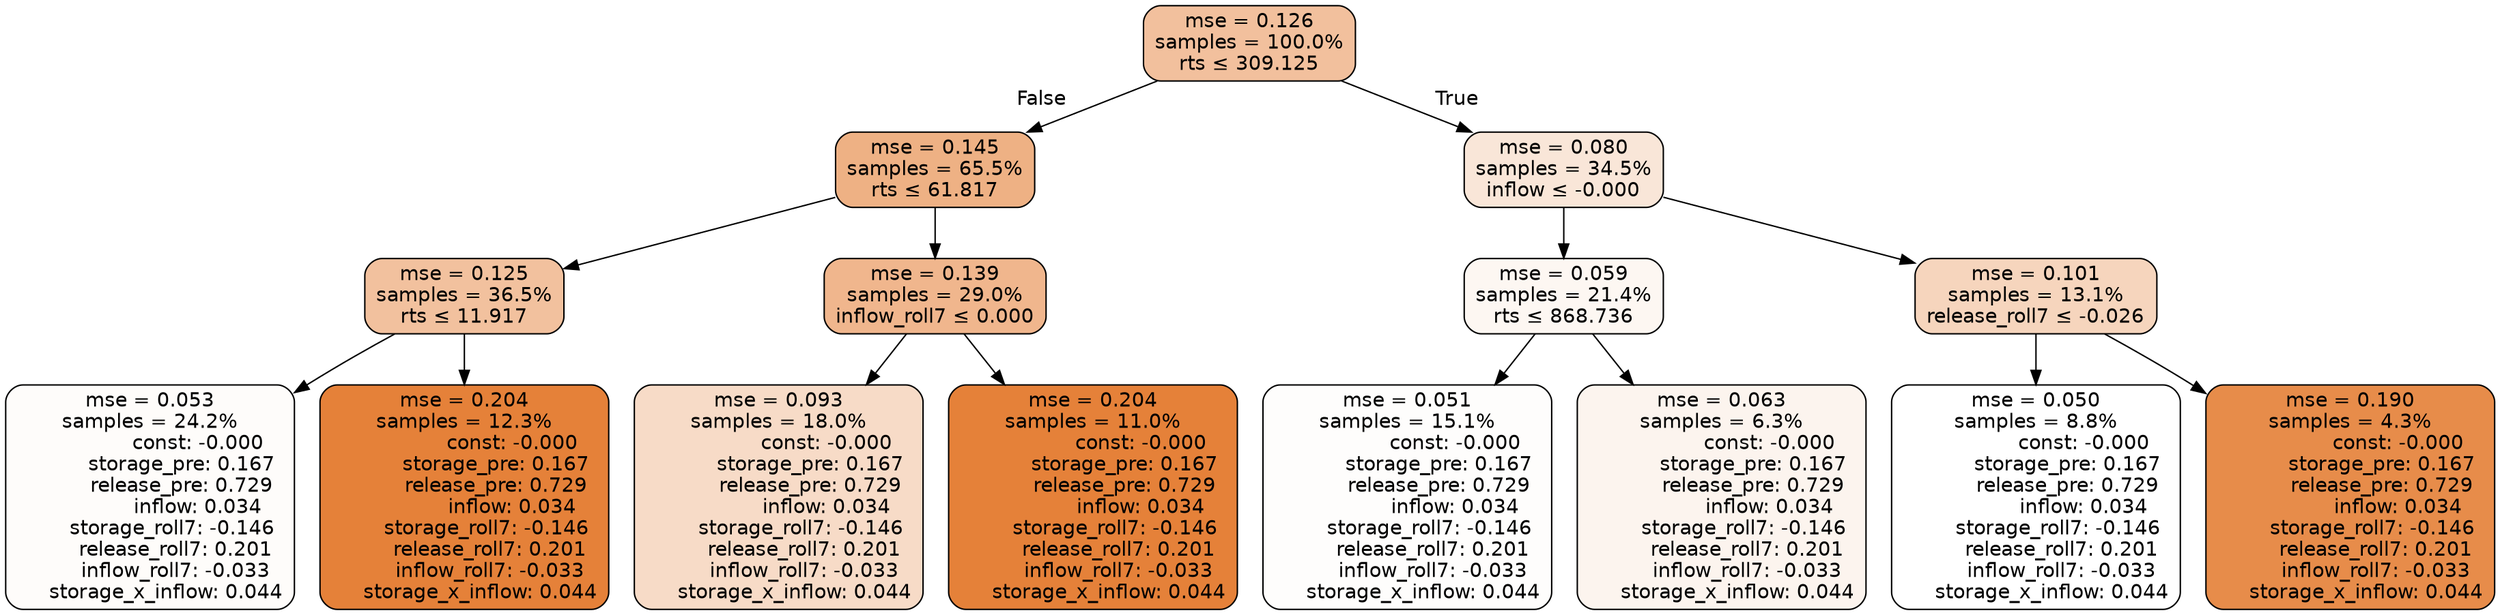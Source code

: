 digraph tree {
node [shape=rectangle, style="filled, rounded", color="black", fontname=helvetica] ;
edge [fontname=helvetica] ;
	"0" [label="mse = 0.126
samples = 100.0%
rts &le; 309.125", fillcolor="#f2c09d"]
	"1" [label="mse = 0.145
samples = 65.5%
rts &le; 61.817", fillcolor="#eeb184"]
	"2" [label="mse = 0.125
samples = 36.5%
rts &le; 11.917", fillcolor="#f2c19e"]
	"3" [label="mse = 0.053
samples = 24.2%
               const: -0.000
          storage_pre: 0.167
          release_pre: 0.729
               inflow: 0.034
       storage_roll7: -0.146
        release_roll7: 0.201
        inflow_roll7: -0.033
     storage_x_inflow: 0.044", fillcolor="#fefcfa"]
	"4" [label="mse = 0.204
samples = 12.3%
               const: -0.000
          storage_pre: 0.167
          release_pre: 0.729
               inflow: 0.034
       storage_roll7: -0.146
        release_roll7: 0.201
        inflow_roll7: -0.033
     storage_x_inflow: 0.044", fillcolor="#e58139"]
	"5" [label="mse = 0.139
samples = 29.0%
inflow_roll7 &le; 0.000", fillcolor="#f0b68d"]
	"6" [label="mse = 0.093
samples = 18.0%
               const: -0.000
          storage_pre: 0.167
          release_pre: 0.729
               inflow: 0.034
       storage_roll7: -0.146
        release_roll7: 0.201
        inflow_roll7: -0.033
     storage_x_inflow: 0.044", fillcolor="#f7dbc7"]
	"7" [label="mse = 0.204
samples = 11.0%
               const: -0.000
          storage_pre: 0.167
          release_pre: 0.729
               inflow: 0.034
       storage_roll7: -0.146
        release_roll7: 0.201
        inflow_roll7: -0.033
     storage_x_inflow: 0.044", fillcolor="#e58139"]
	"8" [label="mse = 0.080
samples = 34.5%
inflow &le; -0.000", fillcolor="#f9e6d8"]
	"9" [label="mse = 0.059
samples = 21.4%
rts &le; 868.736", fillcolor="#fdf7f2"]
	"10" [label="mse = 0.051
samples = 15.1%
               const: -0.000
          storage_pre: 0.167
          release_pre: 0.729
               inflow: 0.034
       storage_roll7: -0.146
        release_roll7: 0.201
        inflow_roll7: -0.033
     storage_x_inflow: 0.044", fillcolor="#fefdfc"]
	"11" [label="mse = 0.063
samples = 6.3%
               const: -0.000
          storage_pre: 0.167
          release_pre: 0.729
               inflow: 0.034
       storage_roll7: -0.146
        release_roll7: 0.201
        inflow_roll7: -0.033
     storage_x_inflow: 0.044", fillcolor="#fcf4ee"]
	"12" [label="mse = 0.101
samples = 13.1%
release_roll7 &le; -0.026", fillcolor="#f6d5bd"]
	"13" [label="mse = 0.050
samples = 8.8%
               const: -0.000
          storage_pre: 0.167
          release_pre: 0.729
               inflow: 0.034
       storage_roll7: -0.146
        release_roll7: 0.201
        inflow_roll7: -0.033
     storage_x_inflow: 0.044", fillcolor="#ffffff"]
	"14" [label="mse = 0.190
samples = 4.3%
               const: -0.000
          storage_pre: 0.167
          release_pre: 0.729
               inflow: 0.034
       storage_roll7: -0.146
        release_roll7: 0.201
        inflow_roll7: -0.033
     storage_x_inflow: 0.044", fillcolor="#e78c4a"]

	"0" -> "1" [labeldistance=2.5, labelangle=45, headlabel="False"]
	"1" -> "2"
	"2" -> "3"
	"2" -> "4"
	"1" -> "5"
	"5" -> "6"
	"5" -> "7"
	"0" -> "8" [labeldistance=2.5, labelangle=-45, headlabel="True"]
	"8" -> "9"
	"9" -> "10"
	"9" -> "11"
	"8" -> "12"
	"12" -> "13"
	"12" -> "14"
}